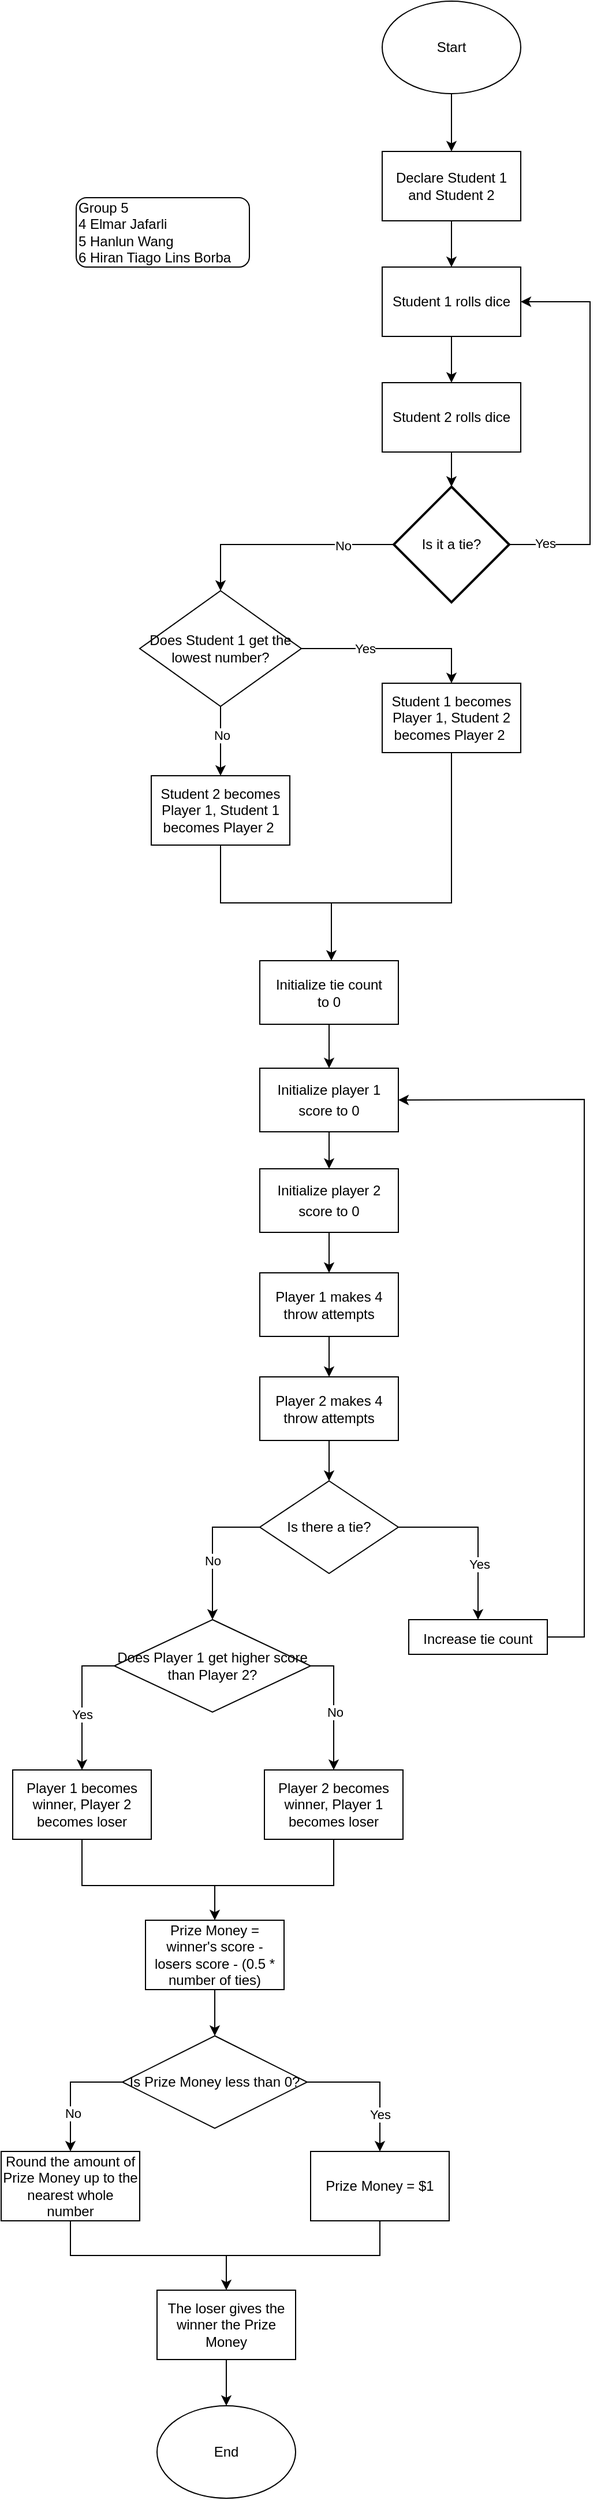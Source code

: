 <mxfile version="21.3.2" type="device">
  <diagram id="C5RBs43oDa-KdzZeNtuy" name="Page-1">
    <mxGraphModel dx="1251" dy="1005" grid="1" gridSize="10" guides="1" tooltips="1" connect="1" arrows="1" fold="1" page="1" pageScale="1" pageWidth="827" pageHeight="1169" math="0" shadow="0">
      <root>
        <mxCell id="WIyWlLk6GJQsqaUBKTNV-0" />
        <mxCell id="WIyWlLk6GJQsqaUBKTNV-1" parent="WIyWlLk6GJQsqaUBKTNV-0" />
        <mxCell id="LIrD9IL-PiG1GipyZ8ax-28" value="Start" style="ellipse;whiteSpace=wrap;html=1;" parent="WIyWlLk6GJQsqaUBKTNV-1" vertex="1">
          <mxGeometry x="425" y="50" width="120" height="80" as="geometry" />
        </mxCell>
        <mxCell id="dinfa58l4E4D2yqJO3Ic-3" value="Student 1 rolls dice" style="rounded=0;whiteSpace=wrap;html=1;" parent="WIyWlLk6GJQsqaUBKTNV-1" vertex="1">
          <mxGeometry x="425" y="280" width="120" height="60" as="geometry" />
        </mxCell>
        <mxCell id="dinfa58l4E4D2yqJO3Ic-4" value="" style="endArrow=classic;html=1;rounded=0;exitX=0.5;exitY=1;exitDx=0;exitDy=0;entryX=0.5;entryY=0;entryDx=0;entryDy=0;" parent="WIyWlLk6GJQsqaUBKTNV-1" source="EWsRfrBet-x22QwlP8Np-58" target="dinfa58l4E4D2yqJO3Ic-3" edge="1">
          <mxGeometry width="50" height="50" relative="1" as="geometry">
            <mxPoint x="485" y="270" as="sourcePoint" />
            <mxPoint x="385" y="380" as="targetPoint" />
          </mxGeometry>
        </mxCell>
        <mxCell id="dinfa58l4E4D2yqJO3Ic-5" value="Student 2 rolls dice" style="rounded=0;whiteSpace=wrap;html=1;" parent="WIyWlLk6GJQsqaUBKTNV-1" vertex="1">
          <mxGeometry x="425" y="380" width="120" height="60" as="geometry" />
        </mxCell>
        <mxCell id="dinfa58l4E4D2yqJO3Ic-6" value="" style="endArrow=classic;html=1;rounded=0;exitX=0.5;exitY=1;exitDx=0;exitDy=0;" parent="WIyWlLk6GJQsqaUBKTNV-1" source="dinfa58l4E4D2yqJO3Ic-3" target="dinfa58l4E4D2yqJO3Ic-5" edge="1">
          <mxGeometry width="50" height="50" relative="1" as="geometry">
            <mxPoint x="345" y="400" as="sourcePoint" />
            <mxPoint x="395" y="350" as="targetPoint" />
          </mxGeometry>
        </mxCell>
        <mxCell id="dinfa58l4E4D2yqJO3Ic-7" value="Is it a tie?" style="strokeWidth=2;html=1;shape=mxgraph.flowchart.decision;whiteSpace=wrap;" parent="WIyWlLk6GJQsqaUBKTNV-1" vertex="1">
          <mxGeometry x="435" y="470" width="100" height="100" as="geometry" />
        </mxCell>
        <mxCell id="dinfa58l4E4D2yqJO3Ic-8" value="" style="endArrow=classic;html=1;rounded=0;exitX=0.5;exitY=1;exitDx=0;exitDy=0;" parent="WIyWlLk6GJQsqaUBKTNV-1" source="dinfa58l4E4D2yqJO3Ic-5" target="dinfa58l4E4D2yqJO3Ic-7" edge="1">
          <mxGeometry width="50" height="50" relative="1" as="geometry">
            <mxPoint x="595" y="520" as="sourcePoint" />
            <mxPoint x="645" y="470" as="targetPoint" />
          </mxGeometry>
        </mxCell>
        <mxCell id="dinfa58l4E4D2yqJO3Ic-9" value="" style="endArrow=classic;html=1;rounded=0;exitX=1;exitY=0.5;exitDx=0;exitDy=0;exitPerimeter=0;entryX=1;entryY=0.5;entryDx=0;entryDy=0;" parent="WIyWlLk6GJQsqaUBKTNV-1" source="dinfa58l4E4D2yqJO3Ic-7" target="dinfa58l4E4D2yqJO3Ic-3" edge="1">
          <mxGeometry width="50" height="50" relative="1" as="geometry">
            <mxPoint x="575" y="530" as="sourcePoint" />
            <mxPoint x="625" y="480" as="targetPoint" />
            <Array as="points">
              <mxPoint x="605" y="520" />
              <mxPoint x="605" y="310" />
            </Array>
          </mxGeometry>
        </mxCell>
        <mxCell id="dinfa58l4E4D2yqJO3Ic-10" value="Yes" style="edgeLabel;html=1;align=center;verticalAlign=middle;resizable=0;points=[];" parent="dinfa58l4E4D2yqJO3Ic-9" connectable="0" vertex="1">
          <mxGeometry x="-0.818" y="1" relative="1" as="geometry">
            <mxPoint as="offset" />
          </mxGeometry>
        </mxCell>
        <mxCell id="dinfa58l4E4D2yqJO3Ic-11" value="Does Student 1 get the lowest number?" style="rhombus;whiteSpace=wrap;html=1;" parent="WIyWlLk6GJQsqaUBKTNV-1" vertex="1">
          <mxGeometry x="215" y="560" width="140" height="100" as="geometry" />
        </mxCell>
        <mxCell id="dinfa58l4E4D2yqJO3Ic-12" value="" style="endArrow=classic;html=1;rounded=0;exitX=0;exitY=0.5;exitDx=0;exitDy=0;exitPerimeter=0;entryX=0.5;entryY=0;entryDx=0;entryDy=0;" parent="WIyWlLk6GJQsqaUBKTNV-1" source="dinfa58l4E4D2yqJO3Ic-7" target="dinfa58l4E4D2yqJO3Ic-11" edge="1">
          <mxGeometry width="50" height="50" relative="1" as="geometry">
            <mxPoint x="245" y="480" as="sourcePoint" />
            <mxPoint x="295" y="430" as="targetPoint" />
            <Array as="points">
              <mxPoint x="285" y="520" />
            </Array>
          </mxGeometry>
        </mxCell>
        <mxCell id="dinfa58l4E4D2yqJO3Ic-13" value="No" style="edgeLabel;html=1;align=center;verticalAlign=middle;resizable=0;points=[];" parent="dinfa58l4E4D2yqJO3Ic-12" connectable="0" vertex="1">
          <mxGeometry x="-0.534" y="1" relative="1" as="geometry">
            <mxPoint as="offset" />
          </mxGeometry>
        </mxCell>
        <mxCell id="dinfa58l4E4D2yqJO3Ic-14" value="Student 1 becomes Player 1, Student 2 becomes Player 2&amp;nbsp;" style="rounded=0;whiteSpace=wrap;html=1;" parent="WIyWlLk6GJQsqaUBKTNV-1" vertex="1">
          <mxGeometry x="425" y="640" width="120" height="60" as="geometry" />
        </mxCell>
        <mxCell id="dinfa58l4E4D2yqJO3Ic-15" value="Student 2 becomes Player 1, Student 1 becomes Player 2&amp;nbsp;" style="rounded=0;whiteSpace=wrap;html=1;" parent="WIyWlLk6GJQsqaUBKTNV-1" vertex="1">
          <mxGeometry x="225" y="720" width="120" height="60" as="geometry" />
        </mxCell>
        <mxCell id="dinfa58l4E4D2yqJO3Ic-16" value="" style="endArrow=classic;html=1;rounded=0;exitX=1;exitY=0.5;exitDx=0;exitDy=0;entryX=0.5;entryY=0;entryDx=0;entryDy=0;" parent="WIyWlLk6GJQsqaUBKTNV-1" source="dinfa58l4E4D2yqJO3Ic-11" target="dinfa58l4E4D2yqJO3Ic-14" edge="1">
          <mxGeometry width="50" height="50" relative="1" as="geometry">
            <mxPoint x="405" y="630" as="sourcePoint" />
            <mxPoint x="455" y="580" as="targetPoint" />
            <Array as="points">
              <mxPoint x="485" y="610" />
            </Array>
          </mxGeometry>
        </mxCell>
        <mxCell id="dinfa58l4E4D2yqJO3Ic-17" value="Yes" style="edgeLabel;html=1;align=center;verticalAlign=middle;resizable=0;points=[];" parent="dinfa58l4E4D2yqJO3Ic-16" connectable="0" vertex="1">
          <mxGeometry x="-0.312" relative="1" as="geometry">
            <mxPoint as="offset" />
          </mxGeometry>
        </mxCell>
        <mxCell id="dinfa58l4E4D2yqJO3Ic-18" value="" style="endArrow=classic;html=1;rounded=0;exitX=0.5;exitY=1;exitDx=0;exitDy=0;entryX=0.5;entryY=0;entryDx=0;entryDy=0;" parent="WIyWlLk6GJQsqaUBKTNV-1" source="dinfa58l4E4D2yqJO3Ic-11" target="dinfa58l4E4D2yqJO3Ic-15" edge="1">
          <mxGeometry width="50" height="50" relative="1" as="geometry">
            <mxPoint x="445" y="820" as="sourcePoint" />
            <mxPoint x="495" y="770" as="targetPoint" />
          </mxGeometry>
        </mxCell>
        <mxCell id="dinfa58l4E4D2yqJO3Ic-19" value="No" style="edgeLabel;html=1;align=center;verticalAlign=middle;resizable=0;points=[];" parent="dinfa58l4E4D2yqJO3Ic-18" connectable="0" vertex="1">
          <mxGeometry x="-0.183" y="1" relative="1" as="geometry">
            <mxPoint as="offset" />
          </mxGeometry>
        </mxCell>
        <mxCell id="dinfa58l4E4D2yqJO3Ic-20" value="" style="endArrow=none;html=1;rounded=0;exitX=0.5;exitY=1;exitDx=0;exitDy=0;entryX=0.5;entryY=1;entryDx=0;entryDy=0;" parent="WIyWlLk6GJQsqaUBKTNV-1" source="dinfa58l4E4D2yqJO3Ic-15" target="dinfa58l4E4D2yqJO3Ic-14" edge="1">
          <mxGeometry width="50" height="50" relative="1" as="geometry">
            <mxPoint x="375" y="860" as="sourcePoint" />
            <mxPoint x="425" y="810" as="targetPoint" />
            <Array as="points">
              <mxPoint x="285" y="830" />
              <mxPoint x="485" y="830" />
            </Array>
          </mxGeometry>
        </mxCell>
        <mxCell id="dinfa58l4E4D2yqJO3Ic-24" value="&lt;font style=&quot;font-size: 12px;&quot;&gt;Initialize player 1 score to 0&lt;/font&gt;&lt;span style=&quot;font-size: medium; text-align: start;&quot;&gt;&lt;/span&gt;" style="rounded=0;whiteSpace=wrap;html=1;" parent="WIyWlLk6GJQsqaUBKTNV-1" vertex="1">
          <mxGeometry x="319" y="973" width="120" height="55" as="geometry" />
        </mxCell>
        <mxCell id="dinfa58l4E4D2yqJO3Ic-30" value="Initialize player 2 score to 0&lt;span style=&quot;font-size: medium; text-align: start;&quot;&gt;&lt;/span&gt;" style="rounded=0;whiteSpace=wrap;html=1;" parent="WIyWlLk6GJQsqaUBKTNV-1" vertex="1">
          <mxGeometry x="319" y="1060" width="120" height="55" as="geometry" />
        </mxCell>
        <mxCell id="dinfa58l4E4D2yqJO3Ic-32" value="Initialize tie count &lt;br&gt;to 0" style="rounded=0;whiteSpace=wrap;html=1;" parent="WIyWlLk6GJQsqaUBKTNV-1" vertex="1">
          <mxGeometry x="319" y="880" width="120" height="55" as="geometry" />
        </mxCell>
        <mxCell id="dinfa58l4E4D2yqJO3Ic-34" value="&lt;div style=&quot;&quot;&gt;Player 1 makes 4 throw attempts&lt;br&gt;&lt;/div&gt;" style="rounded=0;whiteSpace=wrap;html=1;align=center;" parent="WIyWlLk6GJQsqaUBKTNV-1" vertex="1">
          <mxGeometry x="319" y="1150" width="120" height="55" as="geometry" />
        </mxCell>
        <mxCell id="dinfa58l4E4D2yqJO3Ic-36" value="&lt;div style=&quot;&quot;&gt;Player 2 makes 4 throw attempts&lt;br&gt;&lt;/div&gt;" style="rounded=0;whiteSpace=wrap;html=1;align=center;" parent="WIyWlLk6GJQsqaUBKTNV-1" vertex="1">
          <mxGeometry x="319" y="1240" width="120" height="55" as="geometry" />
        </mxCell>
        <mxCell id="dinfa58l4E4D2yqJO3Ic-42" value="Increase tie count&lt;span style=&quot;font-size: medium; text-align: start;&quot;&gt;&lt;/span&gt;" style="rounded=0;whiteSpace=wrap;html=1;" parent="WIyWlLk6GJQsqaUBKTNV-1" vertex="1">
          <mxGeometry x="448" y="1450" width="120" height="30" as="geometry" />
        </mxCell>
        <mxCell id="EWsRfrBet-x22QwlP8Np-58" value="Declare Student 1 and Student 2" style="rounded=0;whiteSpace=wrap;html=1;" vertex="1" parent="WIyWlLk6GJQsqaUBKTNV-1">
          <mxGeometry x="425" y="180" width="120" height="60" as="geometry" />
        </mxCell>
        <mxCell id="EWsRfrBet-x22QwlP8Np-59" value="" style="endArrow=classic;html=1;rounded=0;exitX=0.5;exitY=1;exitDx=0;exitDy=0;entryX=0.5;entryY=0;entryDx=0;entryDy=0;" edge="1" parent="WIyWlLk6GJQsqaUBKTNV-1" source="LIrD9IL-PiG1GipyZ8ax-28" target="EWsRfrBet-x22QwlP8Np-58">
          <mxGeometry width="50" height="50" relative="1" as="geometry">
            <mxPoint x="380" y="260" as="sourcePoint" />
            <mxPoint x="430" y="210" as="targetPoint" />
          </mxGeometry>
        </mxCell>
        <mxCell id="EWsRfrBet-x22QwlP8Np-60" value="" style="endArrow=classic;html=1;rounded=0;entryX=0.5;entryY=0;entryDx=0;entryDy=0;" edge="1" parent="WIyWlLk6GJQsqaUBKTNV-1">
          <mxGeometry width="50" height="50" relative="1" as="geometry">
            <mxPoint x="381" y="830" as="sourcePoint" />
            <mxPoint x="381" y="880" as="targetPoint" />
          </mxGeometry>
        </mxCell>
        <mxCell id="EWsRfrBet-x22QwlP8Np-61" value="" style="endArrow=classic;html=1;rounded=0;exitX=0.5;exitY=1;exitDx=0;exitDy=0;" edge="1" parent="WIyWlLk6GJQsqaUBKTNV-1" source="dinfa58l4E4D2yqJO3Ic-32" target="dinfa58l4E4D2yqJO3Ic-24">
          <mxGeometry width="50" height="50" relative="1" as="geometry">
            <mxPoint x="360" y="1020" as="sourcePoint" />
            <mxPoint x="410" y="970" as="targetPoint" />
          </mxGeometry>
        </mxCell>
        <mxCell id="EWsRfrBet-x22QwlP8Np-62" value="" style="endArrow=classic;html=1;rounded=0;exitX=0.5;exitY=1;exitDx=0;exitDy=0;entryX=0.5;entryY=0;entryDx=0;entryDy=0;" edge="1" parent="WIyWlLk6GJQsqaUBKTNV-1" source="dinfa58l4E4D2yqJO3Ic-24" target="dinfa58l4E4D2yqJO3Ic-30">
          <mxGeometry width="50" height="50" relative="1" as="geometry">
            <mxPoint x="140" y="1050" as="sourcePoint" />
            <mxPoint x="190" y="1000" as="targetPoint" />
          </mxGeometry>
        </mxCell>
        <mxCell id="EWsRfrBet-x22QwlP8Np-64" value="" style="endArrow=classic;html=1;rounded=0;exitX=0.5;exitY=1;exitDx=0;exitDy=0;entryX=0.5;entryY=0;entryDx=0;entryDy=0;" edge="1" parent="WIyWlLk6GJQsqaUBKTNV-1" source="dinfa58l4E4D2yqJO3Ic-30" target="dinfa58l4E4D2yqJO3Ic-34">
          <mxGeometry width="50" height="50" relative="1" as="geometry">
            <mxPoint x="150" y="1140" as="sourcePoint" />
            <mxPoint x="200" y="1090" as="targetPoint" />
          </mxGeometry>
        </mxCell>
        <mxCell id="EWsRfrBet-x22QwlP8Np-65" value="" style="endArrow=classic;html=1;rounded=0;exitX=0.5;exitY=1;exitDx=0;exitDy=0;entryX=0.5;entryY=0;entryDx=0;entryDy=0;" edge="1" parent="WIyWlLk6GJQsqaUBKTNV-1" source="dinfa58l4E4D2yqJO3Ic-34" target="dinfa58l4E4D2yqJO3Ic-36">
          <mxGeometry width="50" height="50" relative="1" as="geometry">
            <mxPoint x="180" y="1310" as="sourcePoint" />
            <mxPoint x="230" y="1260" as="targetPoint" />
          </mxGeometry>
        </mxCell>
        <mxCell id="EWsRfrBet-x22QwlP8Np-66" value="Is there a tie?" style="rhombus;whiteSpace=wrap;html=1;" vertex="1" parent="WIyWlLk6GJQsqaUBKTNV-1">
          <mxGeometry x="319" y="1330" width="120" height="80" as="geometry" />
        </mxCell>
        <mxCell id="EWsRfrBet-x22QwlP8Np-67" value="" style="endArrow=classic;html=1;rounded=0;exitX=0.5;exitY=1;exitDx=0;exitDy=0;entryX=0.5;entryY=0;entryDx=0;entryDy=0;" edge="1" parent="WIyWlLk6GJQsqaUBKTNV-1" source="dinfa58l4E4D2yqJO3Ic-36" target="EWsRfrBet-x22QwlP8Np-66">
          <mxGeometry width="50" height="50" relative="1" as="geometry">
            <mxPoint x="160" y="1370" as="sourcePoint" />
            <mxPoint x="210" y="1320" as="targetPoint" />
          </mxGeometry>
        </mxCell>
        <mxCell id="EWsRfrBet-x22QwlP8Np-68" value="" style="endArrow=classic;html=1;rounded=0;exitX=0;exitY=0.5;exitDx=0;exitDy=0;entryX=0.5;entryY=0;entryDx=0;entryDy=0;" edge="1" parent="WIyWlLk6GJQsqaUBKTNV-1" source="EWsRfrBet-x22QwlP8Np-66" target="EWsRfrBet-x22QwlP8Np-73">
          <mxGeometry width="50" height="50" relative="1" as="geometry">
            <mxPoint x="120" y="1360" as="sourcePoint" />
            <mxPoint x="278" y="1450" as="targetPoint" />
            <Array as="points">
              <mxPoint x="278" y="1370" />
            </Array>
          </mxGeometry>
        </mxCell>
        <mxCell id="EWsRfrBet-x22QwlP8Np-69" value="No" style="edgeLabel;html=1;align=center;verticalAlign=middle;resizable=0;points=[];" vertex="1" connectable="0" parent="EWsRfrBet-x22QwlP8Np-68">
          <mxGeometry x="0.157" relative="1" as="geometry">
            <mxPoint as="offset" />
          </mxGeometry>
        </mxCell>
        <mxCell id="EWsRfrBet-x22QwlP8Np-70" value="" style="endArrow=classic;html=1;rounded=0;exitX=1;exitY=0.5;exitDx=0;exitDy=0;entryX=0.5;entryY=0;entryDx=0;entryDy=0;" edge="1" parent="WIyWlLk6GJQsqaUBKTNV-1" source="EWsRfrBet-x22QwlP8Np-66" target="dinfa58l4E4D2yqJO3Ic-42">
          <mxGeometry width="50" height="50" relative="1" as="geometry">
            <mxPoint x="330" y="1310" as="sourcePoint" />
            <mxPoint x="380" y="1260" as="targetPoint" />
            <Array as="points">
              <mxPoint x="508" y="1370" />
            </Array>
          </mxGeometry>
        </mxCell>
        <mxCell id="EWsRfrBet-x22QwlP8Np-71" value="Yes" style="edgeLabel;html=1;align=center;verticalAlign=middle;resizable=0;points=[];" vertex="1" connectable="0" parent="EWsRfrBet-x22QwlP8Np-70">
          <mxGeometry x="0.356" y="1" relative="1" as="geometry">
            <mxPoint as="offset" />
          </mxGeometry>
        </mxCell>
        <mxCell id="EWsRfrBet-x22QwlP8Np-72" value="" style="endArrow=classic;html=1;rounded=0;exitX=1;exitY=0.5;exitDx=0;exitDy=0;entryX=1;entryY=0.5;entryDx=0;entryDy=0;" edge="1" parent="WIyWlLk6GJQsqaUBKTNV-1" source="dinfa58l4E4D2yqJO3Ic-42" target="dinfa58l4E4D2yqJO3Ic-24">
          <mxGeometry width="50" height="50" relative="1" as="geometry">
            <mxPoint x="470" y="1160" as="sourcePoint" />
            <mxPoint x="520" y="1110" as="targetPoint" />
            <Array as="points">
              <mxPoint x="600" y="1465" />
              <mxPoint x="600" y="1000" />
            </Array>
          </mxGeometry>
        </mxCell>
        <mxCell id="EWsRfrBet-x22QwlP8Np-77" style="edgeStyle=orthogonalEdgeStyle;rounded=0;orthogonalLoop=1;jettySize=auto;html=1;exitX=0;exitY=0.5;exitDx=0;exitDy=0;entryX=0.5;entryY=0;entryDx=0;entryDy=0;" edge="1" parent="WIyWlLk6GJQsqaUBKTNV-1" source="EWsRfrBet-x22QwlP8Np-73" target="EWsRfrBet-x22QwlP8Np-75">
          <mxGeometry relative="1" as="geometry" />
        </mxCell>
        <mxCell id="EWsRfrBet-x22QwlP8Np-79" value="Yes" style="edgeLabel;html=1;align=center;verticalAlign=middle;resizable=0;points=[];" vertex="1" connectable="0" parent="EWsRfrBet-x22QwlP8Np-77">
          <mxGeometry x="0.186" relative="1" as="geometry">
            <mxPoint as="offset" />
          </mxGeometry>
        </mxCell>
        <mxCell id="EWsRfrBet-x22QwlP8Np-78" style="edgeStyle=orthogonalEdgeStyle;rounded=0;orthogonalLoop=1;jettySize=auto;html=1;exitX=1;exitY=0.5;exitDx=0;exitDy=0;" edge="1" parent="WIyWlLk6GJQsqaUBKTNV-1" source="EWsRfrBet-x22QwlP8Np-73" target="EWsRfrBet-x22QwlP8Np-76">
          <mxGeometry relative="1" as="geometry" />
        </mxCell>
        <mxCell id="EWsRfrBet-x22QwlP8Np-80" value="No" style="edgeLabel;html=1;align=center;verticalAlign=middle;resizable=0;points=[];" vertex="1" connectable="0" parent="EWsRfrBet-x22QwlP8Np-78">
          <mxGeometry x="0.091" y="1" relative="1" as="geometry">
            <mxPoint as="offset" />
          </mxGeometry>
        </mxCell>
        <mxCell id="EWsRfrBet-x22QwlP8Np-73" value="Does Player 1 get higher score than Player 2?" style="rhombus;whiteSpace=wrap;html=1;" vertex="1" parent="WIyWlLk6GJQsqaUBKTNV-1">
          <mxGeometry x="193" y="1450" width="170" height="80" as="geometry" />
        </mxCell>
        <mxCell id="EWsRfrBet-x22QwlP8Np-75" value="Player 1 becomes winner, Player 2 becomes loser" style="rounded=0;whiteSpace=wrap;html=1;" vertex="1" parent="WIyWlLk6GJQsqaUBKTNV-1">
          <mxGeometry x="105" y="1580" width="120" height="60" as="geometry" />
        </mxCell>
        <mxCell id="EWsRfrBet-x22QwlP8Np-76" value="Player 2 becomes winner, Player 1 becomes loser" style="rounded=0;whiteSpace=wrap;html=1;" vertex="1" parent="WIyWlLk6GJQsqaUBKTNV-1">
          <mxGeometry x="323" y="1580" width="120" height="60" as="geometry" />
        </mxCell>
        <mxCell id="EWsRfrBet-x22QwlP8Np-81" value="Prize Money = winner&#39;s score - losers score - (0.5 * number of ties)" style="rounded=0;whiteSpace=wrap;html=1;" vertex="1" parent="WIyWlLk6GJQsqaUBKTNV-1">
          <mxGeometry x="220" y="1710" width="120" height="60" as="geometry" />
        </mxCell>
        <mxCell id="EWsRfrBet-x22QwlP8Np-83" value="" style="endArrow=none;html=1;rounded=0;exitX=0.5;exitY=1;exitDx=0;exitDy=0;entryX=0.5;entryY=1;entryDx=0;entryDy=0;" edge="1" parent="WIyWlLk6GJQsqaUBKTNV-1" source="EWsRfrBet-x22QwlP8Np-75" target="EWsRfrBet-x22QwlP8Np-76">
          <mxGeometry width="50" height="50" relative="1" as="geometry">
            <mxPoint x="270" y="1890" as="sourcePoint" />
            <mxPoint x="320" y="1840" as="targetPoint" />
            <Array as="points">
              <mxPoint x="165" y="1680" />
              <mxPoint x="383" y="1680" />
            </Array>
          </mxGeometry>
        </mxCell>
        <mxCell id="EWsRfrBet-x22QwlP8Np-84" value="" style="endArrow=classic;html=1;rounded=0;entryX=0.5;entryY=0;entryDx=0;entryDy=0;" edge="1" parent="WIyWlLk6GJQsqaUBKTNV-1" target="EWsRfrBet-x22QwlP8Np-81">
          <mxGeometry width="50" height="50" relative="1" as="geometry">
            <mxPoint x="280" y="1680" as="sourcePoint" />
            <mxPoint x="320" y="1840" as="targetPoint" />
          </mxGeometry>
        </mxCell>
        <mxCell id="EWsRfrBet-x22QwlP8Np-85" value="Is Prize Money less than 0?" style="rhombus;whiteSpace=wrap;html=1;" vertex="1" parent="WIyWlLk6GJQsqaUBKTNV-1">
          <mxGeometry x="200" y="1810" width="160" height="80" as="geometry" />
        </mxCell>
        <mxCell id="EWsRfrBet-x22QwlP8Np-86" value="" style="endArrow=classic;html=1;rounded=0;exitX=0.5;exitY=1;exitDx=0;exitDy=0;entryX=0.5;entryY=0;entryDx=0;entryDy=0;" edge="1" parent="WIyWlLk6GJQsqaUBKTNV-1" source="EWsRfrBet-x22QwlP8Np-81" target="EWsRfrBet-x22QwlP8Np-85">
          <mxGeometry width="50" height="50" relative="1" as="geometry">
            <mxPoint x="270" y="1890" as="sourcePoint" />
            <mxPoint x="320" y="1840" as="targetPoint" />
          </mxGeometry>
        </mxCell>
        <mxCell id="EWsRfrBet-x22QwlP8Np-87" value="Prize Money = $1" style="rounded=0;whiteSpace=wrap;html=1;" vertex="1" parent="WIyWlLk6GJQsqaUBKTNV-1">
          <mxGeometry x="363" y="1910" width="120" height="60" as="geometry" />
        </mxCell>
        <mxCell id="EWsRfrBet-x22QwlP8Np-88" value="Round the amount of Prize Money up to the nearest whole number" style="rounded=0;whiteSpace=wrap;html=1;" vertex="1" parent="WIyWlLk6GJQsqaUBKTNV-1">
          <mxGeometry x="95" y="1910" width="120" height="60" as="geometry" />
        </mxCell>
        <mxCell id="EWsRfrBet-x22QwlP8Np-89" value="" style="endArrow=classic;html=1;rounded=0;exitX=0;exitY=0.5;exitDx=0;exitDy=0;entryX=0.5;entryY=0;entryDx=0;entryDy=0;" edge="1" parent="WIyWlLk6GJQsqaUBKTNV-1" source="EWsRfrBet-x22QwlP8Np-85" target="EWsRfrBet-x22QwlP8Np-88">
          <mxGeometry width="50" height="50" relative="1" as="geometry">
            <mxPoint x="100" y="1840" as="sourcePoint" />
            <mxPoint x="150" y="1790" as="targetPoint" />
            <Array as="points">
              <mxPoint x="155" y="1850" />
            </Array>
          </mxGeometry>
        </mxCell>
        <mxCell id="EWsRfrBet-x22QwlP8Np-90" value="No" style="edgeLabel;html=1;align=center;verticalAlign=middle;resizable=0;points=[];" vertex="1" connectable="0" parent="EWsRfrBet-x22QwlP8Np-89">
          <mxGeometry x="0.371" y="2" relative="1" as="geometry">
            <mxPoint as="offset" />
          </mxGeometry>
        </mxCell>
        <mxCell id="EWsRfrBet-x22QwlP8Np-91" value="" style="endArrow=classic;html=1;rounded=0;exitX=1;exitY=0.5;exitDx=0;exitDy=0;entryX=0.5;entryY=0;entryDx=0;entryDy=0;" edge="1" parent="WIyWlLk6GJQsqaUBKTNV-1" source="EWsRfrBet-x22QwlP8Np-85" target="EWsRfrBet-x22QwlP8Np-87">
          <mxGeometry width="50" height="50" relative="1" as="geometry">
            <mxPoint x="270" y="1890" as="sourcePoint" />
            <mxPoint x="320" y="1840" as="targetPoint" />
            <Array as="points">
              <mxPoint x="423" y="1850" />
            </Array>
          </mxGeometry>
        </mxCell>
        <mxCell id="EWsRfrBet-x22QwlP8Np-92" value="Yes" style="edgeLabel;html=1;align=center;verticalAlign=middle;resizable=0;points=[];" vertex="1" connectable="0" parent="EWsRfrBet-x22QwlP8Np-91">
          <mxGeometry x="0.48" relative="1" as="geometry">
            <mxPoint as="offset" />
          </mxGeometry>
        </mxCell>
        <mxCell id="EWsRfrBet-x22QwlP8Np-93" value="The loser gives the winner the Prize Money" style="rounded=0;whiteSpace=wrap;html=1;" vertex="1" parent="WIyWlLk6GJQsqaUBKTNV-1">
          <mxGeometry x="230" y="2030" width="120" height="60" as="geometry" />
        </mxCell>
        <mxCell id="EWsRfrBet-x22QwlP8Np-95" value="" style="endArrow=none;html=1;rounded=0;exitX=0.5;exitY=1;exitDx=0;exitDy=0;entryX=0.5;entryY=1;entryDx=0;entryDy=0;" edge="1" parent="WIyWlLk6GJQsqaUBKTNV-1" source="EWsRfrBet-x22QwlP8Np-88" target="EWsRfrBet-x22QwlP8Np-87">
          <mxGeometry width="50" height="50" relative="1" as="geometry">
            <mxPoint x="260" y="2030" as="sourcePoint" />
            <mxPoint x="310" y="1980" as="targetPoint" />
            <Array as="points">
              <mxPoint x="155" y="2000" />
              <mxPoint x="423" y="2000" />
            </Array>
          </mxGeometry>
        </mxCell>
        <mxCell id="EWsRfrBet-x22QwlP8Np-96" value="" style="endArrow=classic;html=1;rounded=0;entryX=0.5;entryY=0;entryDx=0;entryDy=0;" edge="1" parent="WIyWlLk6GJQsqaUBKTNV-1" target="EWsRfrBet-x22QwlP8Np-93">
          <mxGeometry width="50" height="50" relative="1" as="geometry">
            <mxPoint x="290" y="2000" as="sourcePoint" />
            <mxPoint x="310" y="1980" as="targetPoint" />
          </mxGeometry>
        </mxCell>
        <mxCell id="EWsRfrBet-x22QwlP8Np-97" value="End" style="ellipse;whiteSpace=wrap;html=1;" vertex="1" parent="WIyWlLk6GJQsqaUBKTNV-1">
          <mxGeometry x="230" y="2130" width="120" height="80" as="geometry" />
        </mxCell>
        <mxCell id="EWsRfrBet-x22QwlP8Np-98" value="" style="endArrow=classic;html=1;rounded=0;exitX=0.5;exitY=1;exitDx=0;exitDy=0;entryX=0.5;entryY=0;entryDx=0;entryDy=0;" edge="1" parent="WIyWlLk6GJQsqaUBKTNV-1" source="EWsRfrBet-x22QwlP8Np-93" target="EWsRfrBet-x22QwlP8Np-97">
          <mxGeometry width="50" height="50" relative="1" as="geometry">
            <mxPoint x="80" y="2200" as="sourcePoint" />
            <mxPoint x="130" y="2150" as="targetPoint" />
          </mxGeometry>
        </mxCell>
        <mxCell id="EWsRfrBet-x22QwlP8Np-100" value="Group 5&lt;br&gt;4&amp;nbsp;Elmar&amp;nbsp;Jafarli&lt;br&gt;5 Hanlun Wang&lt;br&gt;6 Hiran Tiago&amp;nbsp;Lins Borba" style="rounded=1;whiteSpace=wrap;html=1;align=left;" vertex="1" parent="WIyWlLk6GJQsqaUBKTNV-1">
          <mxGeometry x="160" y="220" width="150" height="60" as="geometry" />
        </mxCell>
      </root>
    </mxGraphModel>
  </diagram>
</mxfile>
